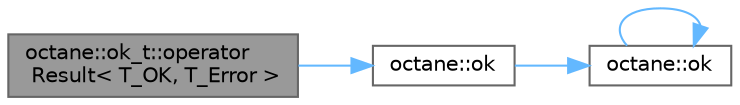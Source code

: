 digraph "octane::ok_t::operator Result&lt; T_OK, T_Error &gt;"
{
 // LATEX_PDF_SIZE
  bgcolor="transparent";
  edge [fontname=Helvetica,fontsize=10,labelfontname=Helvetica,labelfontsize=10];
  node [fontname=Helvetica,fontsize=10,shape=box,height=0.2,width=0.4];
  rankdir="LR";
  Node1 [label="octane::ok_t::operator\l Result\< T_OK, T_Error \>",height=0.2,width=0.4,color="gray40", fillcolor="grey60", style="filled", fontcolor="black",tooltip=" "];
  Node1 -> Node2 [color="steelblue1",style="solid"];
  Node2 [label="octane::ok",height=0.2,width=0.4,color="grey40", fillcolor="white", style="filled",URL="$namespaceoctane.html#a3f017b1c4b4453a03510ba4f01e6668a",tooltip="Utility function used to construct normal state values."];
  Node2 -> Node3 [color="steelblue1",style="solid"];
  Node3 [label="octane::ok",height=0.2,width=0.4,color="grey40", fillcolor="white", style="filled",URL="$namespaceoctane.html#a4278ebdd8868424048d63d57af2bc835",tooltip="Utitlity function used when the normal state type is _."];
  Node3 -> Node3 [color="steelblue1",style="solid"];
}
